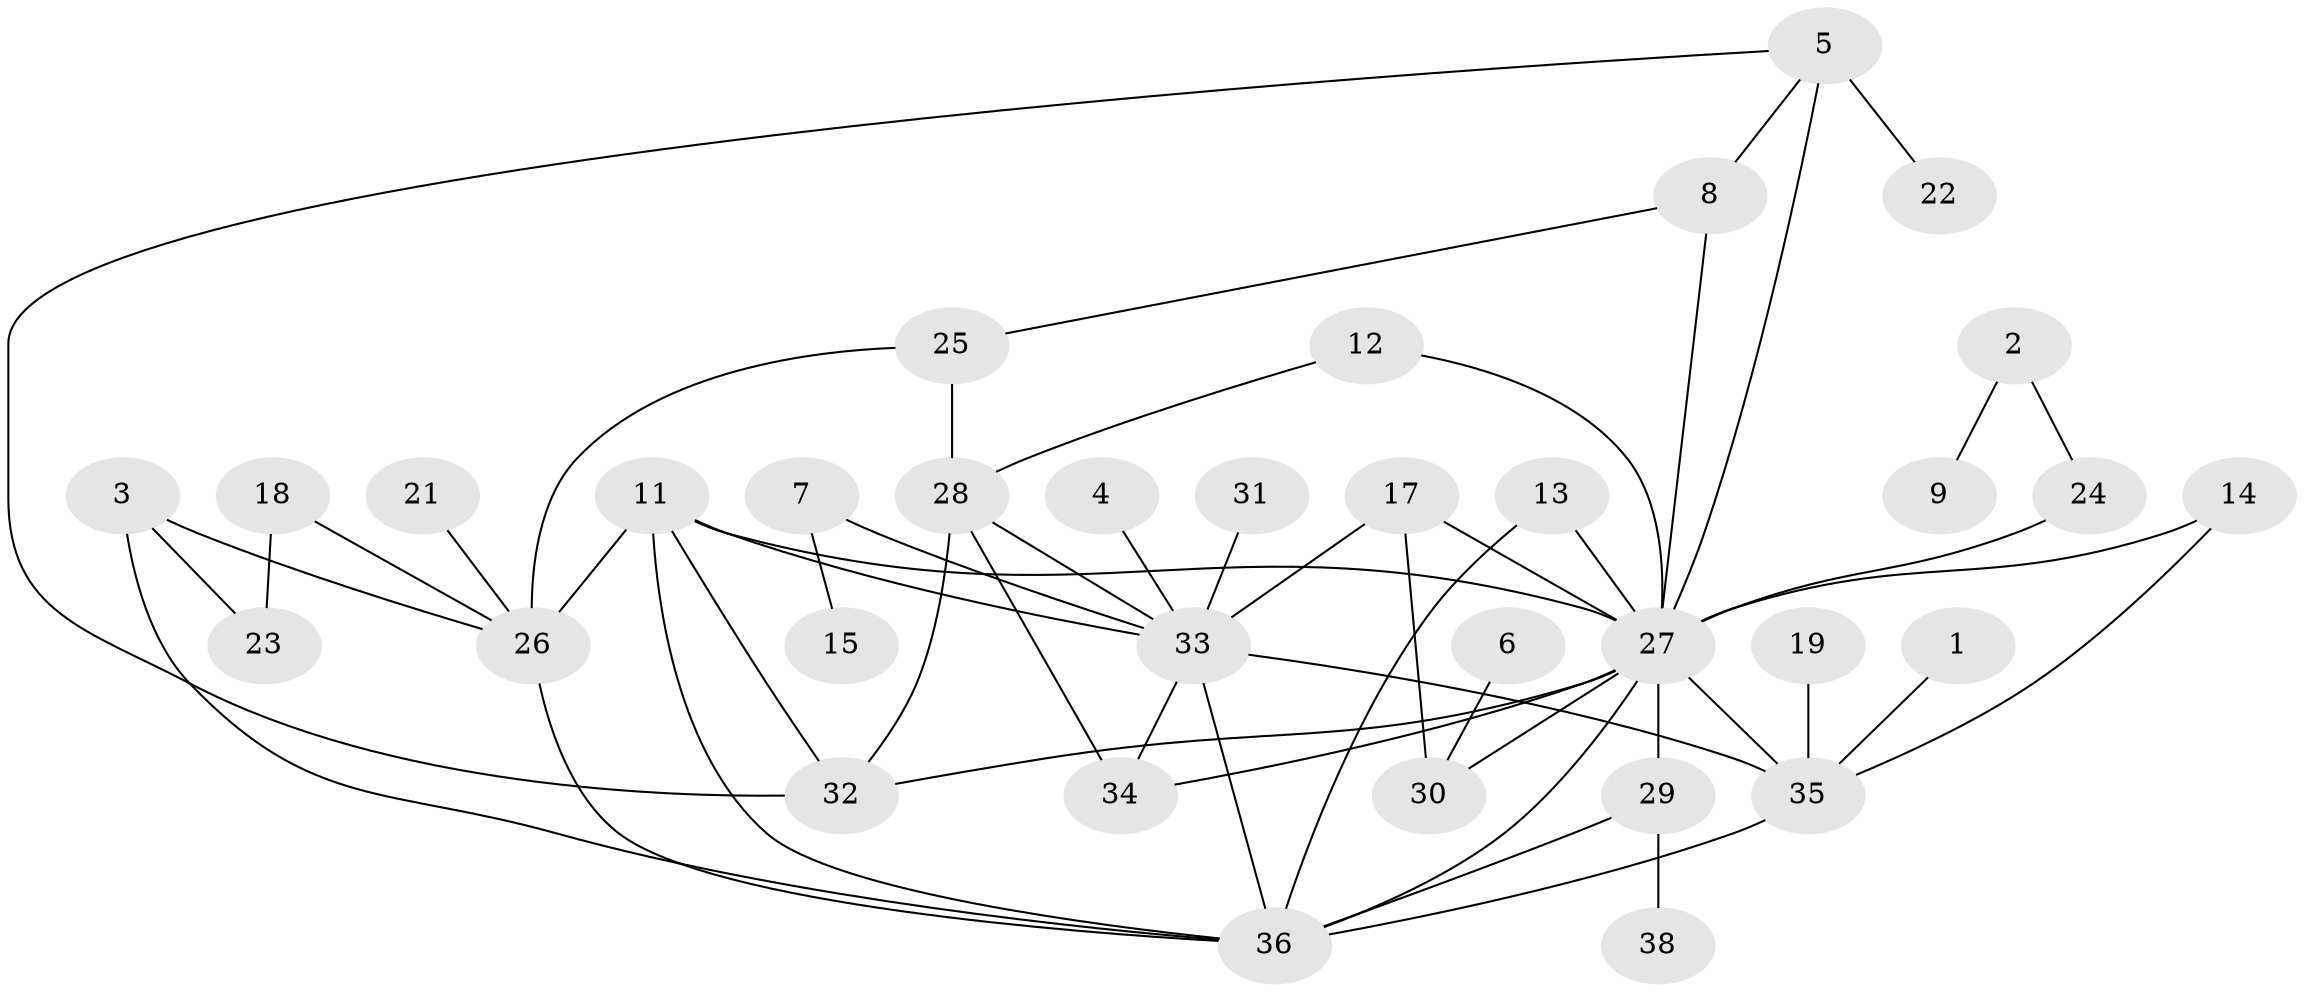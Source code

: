 // original degree distribution, {1: 0.25333333333333335, 3: 0.18666666666666668, 4: 0.14666666666666667, 2: 0.25333333333333335, 8: 0.013333333333333334, 5: 0.08, 0: 0.04, 9: 0.013333333333333334, 6: 0.013333333333333334}
// Generated by graph-tools (version 1.1) at 2025/25/03/09/25 03:25:19]
// undirected, 34 vertices, 54 edges
graph export_dot {
graph [start="1"]
  node [color=gray90,style=filled];
  1;
  2;
  3;
  4;
  5;
  6;
  7;
  8;
  9;
  11;
  12;
  13;
  14;
  15;
  17;
  18;
  19;
  21;
  22;
  23;
  24;
  25;
  26;
  27;
  28;
  29;
  30;
  31;
  32;
  33;
  34;
  35;
  36;
  38;
  1 -- 35 [weight=1.0];
  2 -- 9 [weight=1.0];
  2 -- 24 [weight=1.0];
  3 -- 23 [weight=1.0];
  3 -- 26 [weight=1.0];
  3 -- 36 [weight=1.0];
  4 -- 33 [weight=1.0];
  5 -- 8 [weight=1.0];
  5 -- 22 [weight=1.0];
  5 -- 27 [weight=2.0];
  5 -- 32 [weight=1.0];
  6 -- 30 [weight=1.0];
  7 -- 15 [weight=1.0];
  7 -- 33 [weight=1.0];
  8 -- 25 [weight=1.0];
  8 -- 27 [weight=1.0];
  11 -- 26 [weight=2.0];
  11 -- 27 [weight=2.0];
  11 -- 32 [weight=1.0];
  11 -- 33 [weight=1.0];
  11 -- 36 [weight=1.0];
  12 -- 27 [weight=1.0];
  12 -- 28 [weight=1.0];
  13 -- 27 [weight=1.0];
  13 -- 36 [weight=2.0];
  14 -- 27 [weight=1.0];
  14 -- 35 [weight=1.0];
  17 -- 27 [weight=1.0];
  17 -- 30 [weight=1.0];
  17 -- 33 [weight=1.0];
  18 -- 23 [weight=1.0];
  18 -- 26 [weight=1.0];
  19 -- 35 [weight=1.0];
  21 -- 26 [weight=1.0];
  24 -- 27 [weight=2.0];
  25 -- 26 [weight=1.0];
  25 -- 28 [weight=1.0];
  26 -- 36 [weight=1.0];
  27 -- 29 [weight=1.0];
  27 -- 30 [weight=1.0];
  27 -- 32 [weight=1.0];
  27 -- 34 [weight=1.0];
  27 -- 35 [weight=1.0];
  27 -- 36 [weight=1.0];
  28 -- 32 [weight=1.0];
  28 -- 33 [weight=1.0];
  28 -- 34 [weight=1.0];
  29 -- 36 [weight=1.0];
  29 -- 38 [weight=1.0];
  31 -- 33 [weight=1.0];
  33 -- 34 [weight=1.0];
  33 -- 35 [weight=1.0];
  33 -- 36 [weight=2.0];
  35 -- 36 [weight=1.0];
}
